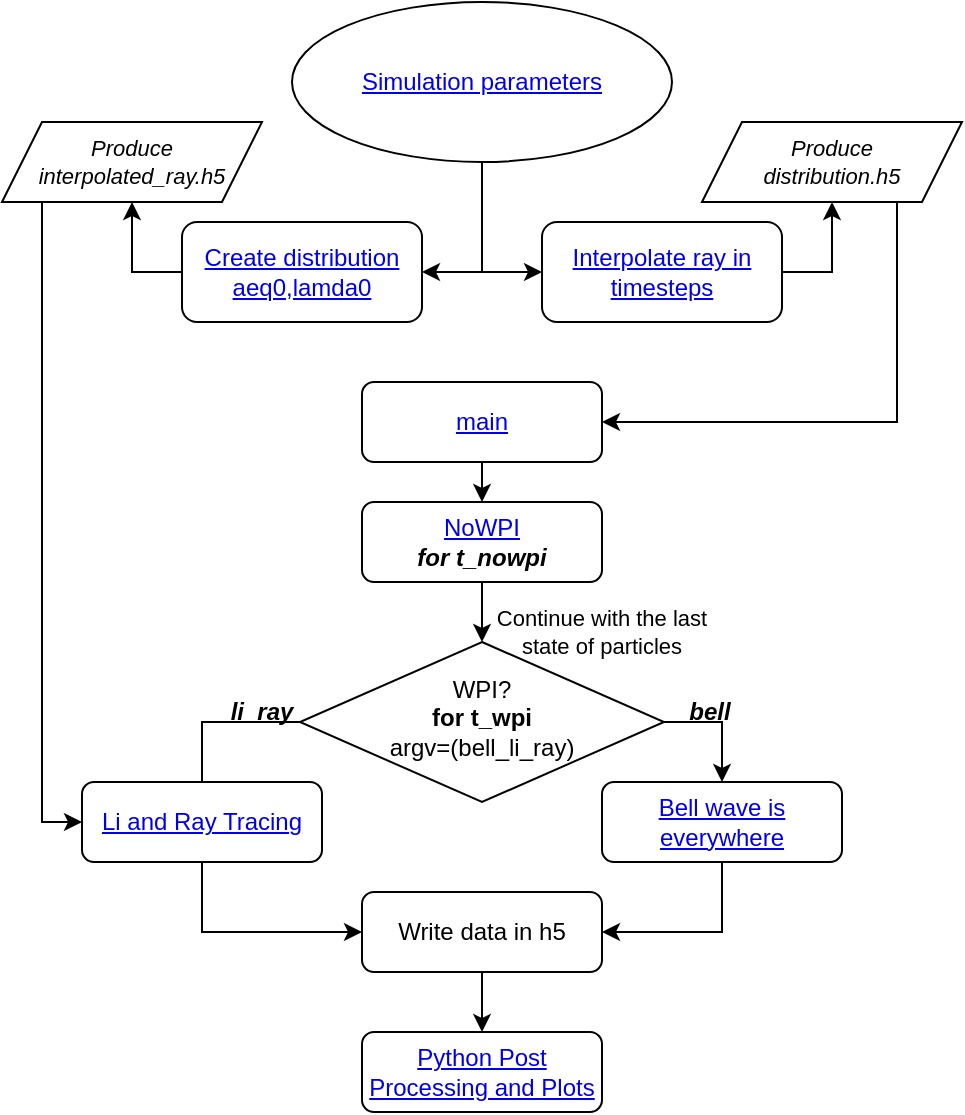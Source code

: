 <mxfile version="16.5.3" type="device"><diagram id="C5RBs43oDa-KdzZeNtuy" name="Page-1"><mxGraphModel dx="868" dy="426" grid="1" gridSize="10" guides="1" tooltips="1" connect="1" arrows="1" fold="1" page="1" pageScale="1" pageWidth="827" pageHeight="1169" math="0" shadow="0"><root><mxCell id="WIyWlLk6GJQsqaUBKTNV-0"/><mxCell id="WIyWlLk6GJQsqaUBKTNV-1" parent="WIyWlLk6GJQsqaUBKTNV-0"/><mxCell id="YKpsX4Ho8cr_-5MnQuur-56" style="edgeStyle=orthogonalEdgeStyle;rounded=0;orthogonalLoop=1;jettySize=auto;html=1;exitX=0;exitY=0.5;exitDx=0;exitDy=0;entryX=0.5;entryY=1;entryDx=0;entryDy=0;fontSize=11;" edge="1" parent="WIyWlLk6GJQsqaUBKTNV-1" source="WIyWlLk6GJQsqaUBKTNV-3" target="YKpsX4Ho8cr_-5MnQuur-53"><mxGeometry relative="1" as="geometry"/></mxCell><mxCell id="WIyWlLk6GJQsqaUBKTNV-3" value="&lt;div&gt;&lt;a href=&quot;https://github.com/Vasichar11/Particle-Tracing-Earth/blob/main/Telescope/src/distribution/distribution.cc&quot;&gt;Create distribution&lt;/a&gt;&lt;/div&gt;&lt;div&gt;&lt;a href=&quot;https://github.com/Vasichar11/Particle-Tracing-Earth/blob/main/Telescope/src/distribution/distribution.cc&quot;&gt;aeq0,lamda0&lt;/a&gt;&lt;/div&gt;" style="rounded=1;whiteSpace=wrap;html=1;fontSize=12;glass=0;strokeWidth=1;shadow=0;" parent="WIyWlLk6GJQsqaUBKTNV-1" vertex="1"><mxGeometry x="120" y="160" width="120" height="50" as="geometry"/></mxCell><mxCell id="YKpsX4Ho8cr_-5MnQuur-57" style="edgeStyle=orthogonalEdgeStyle;rounded=0;orthogonalLoop=1;jettySize=auto;html=1;exitX=1;exitY=0.5;exitDx=0;exitDy=0;entryX=0.5;entryY=1;entryDx=0;entryDy=0;fontSize=11;" edge="1" parent="WIyWlLk6GJQsqaUBKTNV-1" source="WIyWlLk6GJQsqaUBKTNV-7" target="YKpsX4Ho8cr_-5MnQuur-55"><mxGeometry relative="1" as="geometry"/></mxCell><mxCell id="WIyWlLk6GJQsqaUBKTNV-7" value="&lt;div&gt;&lt;a href=&quot;https://github.com/Vasichar11/Particle-Tracing-Earth/blob/main/Telescope/src/interpolation/Read_Ray_Write.cc&quot;&gt;Interpolate ray in timesteps&lt;/a&gt;&lt;/div&gt;" style="rounded=1;whiteSpace=wrap;html=1;fontSize=12;glass=0;strokeWidth=1;shadow=0;" parent="WIyWlLk6GJQsqaUBKTNV-1" vertex="1"><mxGeometry x="300" y="160" width="120" height="50" as="geometry"/></mxCell><mxCell id="YKpsX4Ho8cr_-5MnQuur-24" style="edgeStyle=orthogonalEdgeStyle;rounded=0;orthogonalLoop=1;jettySize=auto;html=1;exitX=0.5;exitY=1;exitDx=0;exitDy=0;entryX=0.5;entryY=0;entryDx=0;entryDy=0;" edge="1" parent="WIyWlLk6GJQsqaUBKTNV-1" source="WIyWlLk6GJQsqaUBKTNV-11"><mxGeometry relative="1" as="geometry"><mxPoint x="270" y="300" as="targetPoint"/></mxGeometry></mxCell><mxCell id="WIyWlLk6GJQsqaUBKTNV-11" value="&lt;div&gt;&lt;a href=&quot;https://github.com/Vasichar11/Particle-Tracing-Earth/blob/main/Telescope/src/tracer/main.cc&quot;&gt;main&lt;/a&gt;&lt;/div&gt;" style="rounded=1;whiteSpace=wrap;html=1;fontSize=12;glass=0;strokeWidth=1;shadow=0;" parent="WIyWlLk6GJQsqaUBKTNV-1" vertex="1"><mxGeometry x="210" y="240" width="120" height="40" as="geometry"/></mxCell><mxCell id="YKpsX4Ho8cr_-5MnQuur-46" style="edgeStyle=orthogonalEdgeStyle;rounded=0;orthogonalLoop=1;jettySize=auto;html=1;exitX=0.5;exitY=1;exitDx=0;exitDy=0;fontSize=12;" edge="1" parent="WIyWlLk6GJQsqaUBKTNV-1" source="YKpsX4Ho8cr_-5MnQuur-2" target="YKpsX4Ho8cr_-5MnQuur-4"><mxGeometry relative="1" as="geometry"/></mxCell><mxCell id="YKpsX4Ho8cr_-5MnQuur-2" value="&lt;div&gt;&lt;a href=&quot;https://github.com/Vasichar11/Particle-Tracing-Earth/blob/main/Telescope/src/tracer/bell_nowpi.cc&quot;&gt;NoWPI&lt;/a&gt;&lt;/div&gt;&lt;div&gt;&lt;i&gt;&lt;b&gt;for t_nowpi&lt;/b&gt;&lt;/i&gt;&lt;br&gt;&lt;/div&gt;" style="rounded=1;whiteSpace=wrap;html=1;fontSize=12;glass=0;strokeWidth=1;shadow=0;" vertex="1" parent="WIyWlLk6GJQsqaUBKTNV-1"><mxGeometry x="210" y="300" width="120" height="40" as="geometry"/></mxCell><mxCell id="YKpsX4Ho8cr_-5MnQuur-27" style="edgeStyle=orthogonalEdgeStyle;rounded=0;orthogonalLoop=1;jettySize=auto;html=1;exitX=1;exitY=0.5;exitDx=0;exitDy=0;" edge="1" parent="WIyWlLk6GJQsqaUBKTNV-1" source="YKpsX4Ho8cr_-5MnQuur-4" target="YKpsX4Ho8cr_-5MnQuur-5"><mxGeometry relative="1" as="geometry"/></mxCell><mxCell id="YKpsX4Ho8cr_-5MnQuur-4" value="&lt;div&gt;WPI?&lt;/div&gt;&lt;div&gt;&lt;b&gt;for t_wpi&lt;/b&gt;&lt;br&gt;&lt;/div&gt;&lt;div&gt;argv=(bell_li_ray)&lt;br&gt;&lt;/div&gt;" style="rhombus;whiteSpace=wrap;html=1;shadow=0;fontFamily=Helvetica;fontSize=12;align=center;strokeWidth=1;spacing=6;spacingTop=-4;" vertex="1" parent="WIyWlLk6GJQsqaUBKTNV-1"><mxGeometry x="179" y="370" width="182" height="80" as="geometry"/></mxCell><mxCell id="YKpsX4Ho8cr_-5MnQuur-34" style="edgeStyle=orthogonalEdgeStyle;rounded=0;orthogonalLoop=1;jettySize=auto;html=1;exitX=0.5;exitY=1;exitDx=0;exitDy=0;fontSize=12;entryX=1;entryY=0.5;entryDx=0;entryDy=0;" edge="1" parent="WIyWlLk6GJQsqaUBKTNV-1" source="YKpsX4Ho8cr_-5MnQuur-5" target="YKpsX4Ho8cr_-5MnQuur-7"><mxGeometry relative="1" as="geometry"><mxPoint x="390" y="540" as="targetPoint"/></mxGeometry></mxCell><mxCell id="YKpsX4Ho8cr_-5MnQuur-5" value="&lt;a href=&quot;https://github.com/Vasichar11/Particle-Tracing-Earth/blob/main/Telescope/src/tracer/bell_wpi.cc&quot;&gt;Bell wave is everywhere&lt;/a&gt;" style="rounded=1;whiteSpace=wrap;html=1;fontSize=12;glass=0;strokeWidth=1;shadow=0;" vertex="1" parent="WIyWlLk6GJQsqaUBKTNV-1"><mxGeometry x="330" y="440" width="120" height="40" as="geometry"/></mxCell><mxCell id="YKpsX4Ho8cr_-5MnQuur-33" style="edgeStyle=orthogonalEdgeStyle;rounded=0;orthogonalLoop=1;jettySize=auto;html=1;exitX=0.5;exitY=1;exitDx=0;exitDy=0;entryX=0.5;entryY=0;entryDx=0;entryDy=0;" edge="1" parent="WIyWlLk6GJQsqaUBKTNV-1" source="YKpsX4Ho8cr_-5MnQuur-7" target="YKpsX4Ho8cr_-5MnQuur-29"><mxGeometry relative="1" as="geometry"/></mxCell><mxCell id="YKpsX4Ho8cr_-5MnQuur-7" value="&lt;div&gt;Write data in h5&lt;/div&gt;" style="rounded=1;whiteSpace=wrap;html=1;fontSize=12;glass=0;strokeWidth=1;shadow=0;" vertex="1" parent="WIyWlLk6GJQsqaUBKTNV-1"><mxGeometry x="210" y="495" width="120" height="40" as="geometry"/></mxCell><mxCell id="YKpsX4Ho8cr_-5MnQuur-37" style="edgeStyle=orthogonalEdgeStyle;rounded=0;orthogonalLoop=1;jettySize=auto;html=1;exitX=0.5;exitY=1;exitDx=0;exitDy=0;entryX=0;entryY=0.5;entryDx=0;entryDy=0;fontSize=12;" edge="1" parent="WIyWlLk6GJQsqaUBKTNV-1" source="YKpsX4Ho8cr_-5MnQuur-6" target="YKpsX4Ho8cr_-5MnQuur-7"><mxGeometry relative="1" as="geometry"/></mxCell><mxCell id="YKpsX4Ho8cr_-5MnQuur-6" value="&lt;a href=&quot;https://github.com/Vasichar11/Particle-Tracing-Earth/blob/main/Telescope/src/tracer/li_wpi.cc&quot;&gt;Li and Ray Tracing&lt;/a&gt;" style="rounded=1;whiteSpace=wrap;html=1;fontSize=12;glass=0;strokeWidth=1;shadow=0;" vertex="1" parent="WIyWlLk6GJQsqaUBKTNV-1"><mxGeometry x="70" y="440" width="120" height="40" as="geometry"/></mxCell><mxCell id="YKpsX4Ho8cr_-5MnQuur-26" value="" style="edgeStyle=orthogonalEdgeStyle;rounded=0;orthogonalLoop=1;jettySize=auto;html=1;exitX=0;exitY=0.5;exitDx=0;exitDy=0;entryX=0.5;entryY=0;entryDx=0;entryDy=0;endArrow=none;" edge="1" parent="WIyWlLk6GJQsqaUBKTNV-1" source="YKpsX4Ho8cr_-5MnQuur-4" target="YKpsX4Ho8cr_-5MnQuur-6"><mxGeometry relative="1" as="geometry"><mxPoint x="190" y="405" as="sourcePoint"/><mxPoint x="340" y="460" as="targetPoint"/></mxGeometry></mxCell><mxCell id="YKpsX4Ho8cr_-5MnQuur-29" value="&lt;a href=&quot;https://github.com/Vasichar11/Particle-Tracing-Earth/blob/main/Telescope/Post_processing_and_Plots.py&quot;&gt;Python Post Processing and Plots&lt;/a&gt;" style="rounded=1;whiteSpace=wrap;html=1;fontSize=12;glass=0;strokeWidth=1;shadow=0;" vertex="1" parent="WIyWlLk6GJQsqaUBKTNV-1"><mxGeometry x="210" y="565" width="120" height="40" as="geometry"/></mxCell><mxCell id="YKpsX4Ho8cr_-5MnQuur-38" value="&lt;b&gt;&lt;i&gt;bell&lt;/i&gt;&lt;/b&gt;" style="text;html=1;strokeColor=none;fillColor=none;align=center;verticalAlign=middle;whiteSpace=wrap;rounded=0;fontSize=12;" vertex="1" parent="WIyWlLk6GJQsqaUBKTNV-1"><mxGeometry x="354" y="390" width="60" height="30" as="geometry"/></mxCell><mxCell id="YKpsX4Ho8cr_-5MnQuur-39" value="&lt;i&gt;&lt;b&gt;li_ray&lt;/b&gt;&lt;/i&gt;" style="text;html=1;strokeColor=none;fillColor=none;align=center;verticalAlign=middle;whiteSpace=wrap;rounded=0;fontSize=12;" vertex="1" parent="WIyWlLk6GJQsqaUBKTNV-1"><mxGeometry x="130" y="390" width="60" height="30" as="geometry"/></mxCell><mxCell id="YKpsX4Ho8cr_-5MnQuur-51" style="edgeStyle=orthogonalEdgeStyle;rounded=0;orthogonalLoop=1;jettySize=auto;html=1;exitX=0.5;exitY=1;exitDx=0;exitDy=0;entryX=0;entryY=0.5;entryDx=0;entryDy=0;fontSize=12;" edge="1" parent="WIyWlLk6GJQsqaUBKTNV-1" source="YKpsX4Ho8cr_-5MnQuur-50" target="WIyWlLk6GJQsqaUBKTNV-7"><mxGeometry relative="1" as="geometry"/></mxCell><mxCell id="YKpsX4Ho8cr_-5MnQuur-52" style="edgeStyle=orthogonalEdgeStyle;rounded=0;orthogonalLoop=1;jettySize=auto;html=1;exitX=0.5;exitY=1;exitDx=0;exitDy=0;entryX=1;entryY=0.5;entryDx=0;entryDy=0;fontSize=12;" edge="1" parent="WIyWlLk6GJQsqaUBKTNV-1" source="YKpsX4Ho8cr_-5MnQuur-50" target="WIyWlLk6GJQsqaUBKTNV-3"><mxGeometry relative="1" as="geometry"/></mxCell><mxCell id="YKpsX4Ho8cr_-5MnQuur-50" value="&lt;a href=&quot;https://github.com/Vasichar11/Particle-Tracing-Earth/blob/main/Telescope/src/headers/constants.h&quot;&gt;Simulation parameters&lt;/a&gt;" style="ellipse;whiteSpace=wrap;html=1;fontSize=12;" vertex="1" parent="WIyWlLk6GJQsqaUBKTNV-1"><mxGeometry x="175" y="50" width="190" height="80" as="geometry"/></mxCell><mxCell id="YKpsX4Ho8cr_-5MnQuur-65" style="edgeStyle=orthogonalEdgeStyle;rounded=0;orthogonalLoop=1;jettySize=auto;html=1;exitX=0.25;exitY=1;exitDx=0;exitDy=0;entryX=0;entryY=0.5;entryDx=0;entryDy=0;fontSize=11;" edge="1" parent="WIyWlLk6GJQsqaUBKTNV-1" source="YKpsX4Ho8cr_-5MnQuur-53" target="YKpsX4Ho8cr_-5MnQuur-6"><mxGeometry relative="1" as="geometry"><Array as="points"><mxPoint x="50" y="150"/><mxPoint x="50" y="460"/></Array></mxGeometry></mxCell><mxCell id="YKpsX4Ho8cr_-5MnQuur-53" value="&lt;div style=&quot;font-size: 11px&quot;&gt;&lt;font style=&quot;font-size: 11px&quot;&gt;&lt;i&gt;Produce interpolated_ray.h5 &lt;br&gt;&lt;/i&gt;&lt;/font&gt;&lt;/div&gt;" style="shape=parallelogram;perimeter=parallelogramPerimeter;whiteSpace=wrap;html=1;fixedSize=1;fontSize=12;" vertex="1" parent="WIyWlLk6GJQsqaUBKTNV-1"><mxGeometry x="30" y="110" width="130" height="40" as="geometry"/></mxCell><mxCell id="YKpsX4Ho8cr_-5MnQuur-58" style="edgeStyle=orthogonalEdgeStyle;rounded=0;orthogonalLoop=1;jettySize=auto;html=1;exitX=0.75;exitY=1;exitDx=0;exitDy=0;entryX=1;entryY=0.5;entryDx=0;entryDy=0;fontSize=11;" edge="1" parent="WIyWlLk6GJQsqaUBKTNV-1" source="YKpsX4Ho8cr_-5MnQuur-55" target="WIyWlLk6GJQsqaUBKTNV-11"><mxGeometry relative="1" as="geometry"/></mxCell><mxCell id="YKpsX4Ho8cr_-5MnQuur-55" value="&lt;div style=&quot;font-size: 11px&quot;&gt;&lt;font style=&quot;font-size: 11px&quot;&gt;&lt;i&gt;&lt;font style=&quot;font-size: 11px&quot;&gt;Produce &lt;br&gt;&lt;/font&gt;&lt;/i&gt;&lt;/font&gt;&lt;/div&gt;&lt;div style=&quot;font-size: 11px&quot;&gt;&lt;font style=&quot;font-size: 11px&quot;&gt;&lt;i&gt;&lt;font style=&quot;font-size: 11px&quot;&gt;distribution.h5&lt;br&gt;&lt;/font&gt;&lt;/i&gt;&lt;/font&gt;&lt;/div&gt;" style="shape=parallelogram;perimeter=parallelogramPerimeter;whiteSpace=wrap;html=1;fixedSize=1;fontSize=12;" vertex="1" parent="WIyWlLk6GJQsqaUBKTNV-1"><mxGeometry x="380" y="110" width="130" height="40" as="geometry"/></mxCell><mxCell id="YKpsX4Ho8cr_-5MnQuur-64" value="Continue with the last state of particles" style="text;html=1;strokeColor=none;fillColor=none;align=center;verticalAlign=middle;whiteSpace=wrap;rounded=0;fontSize=11;" vertex="1" parent="WIyWlLk6GJQsqaUBKTNV-1"><mxGeometry x="270" y="350" width="120" height="30" as="geometry"/></mxCell></root></mxGraphModel></diagram></mxfile>